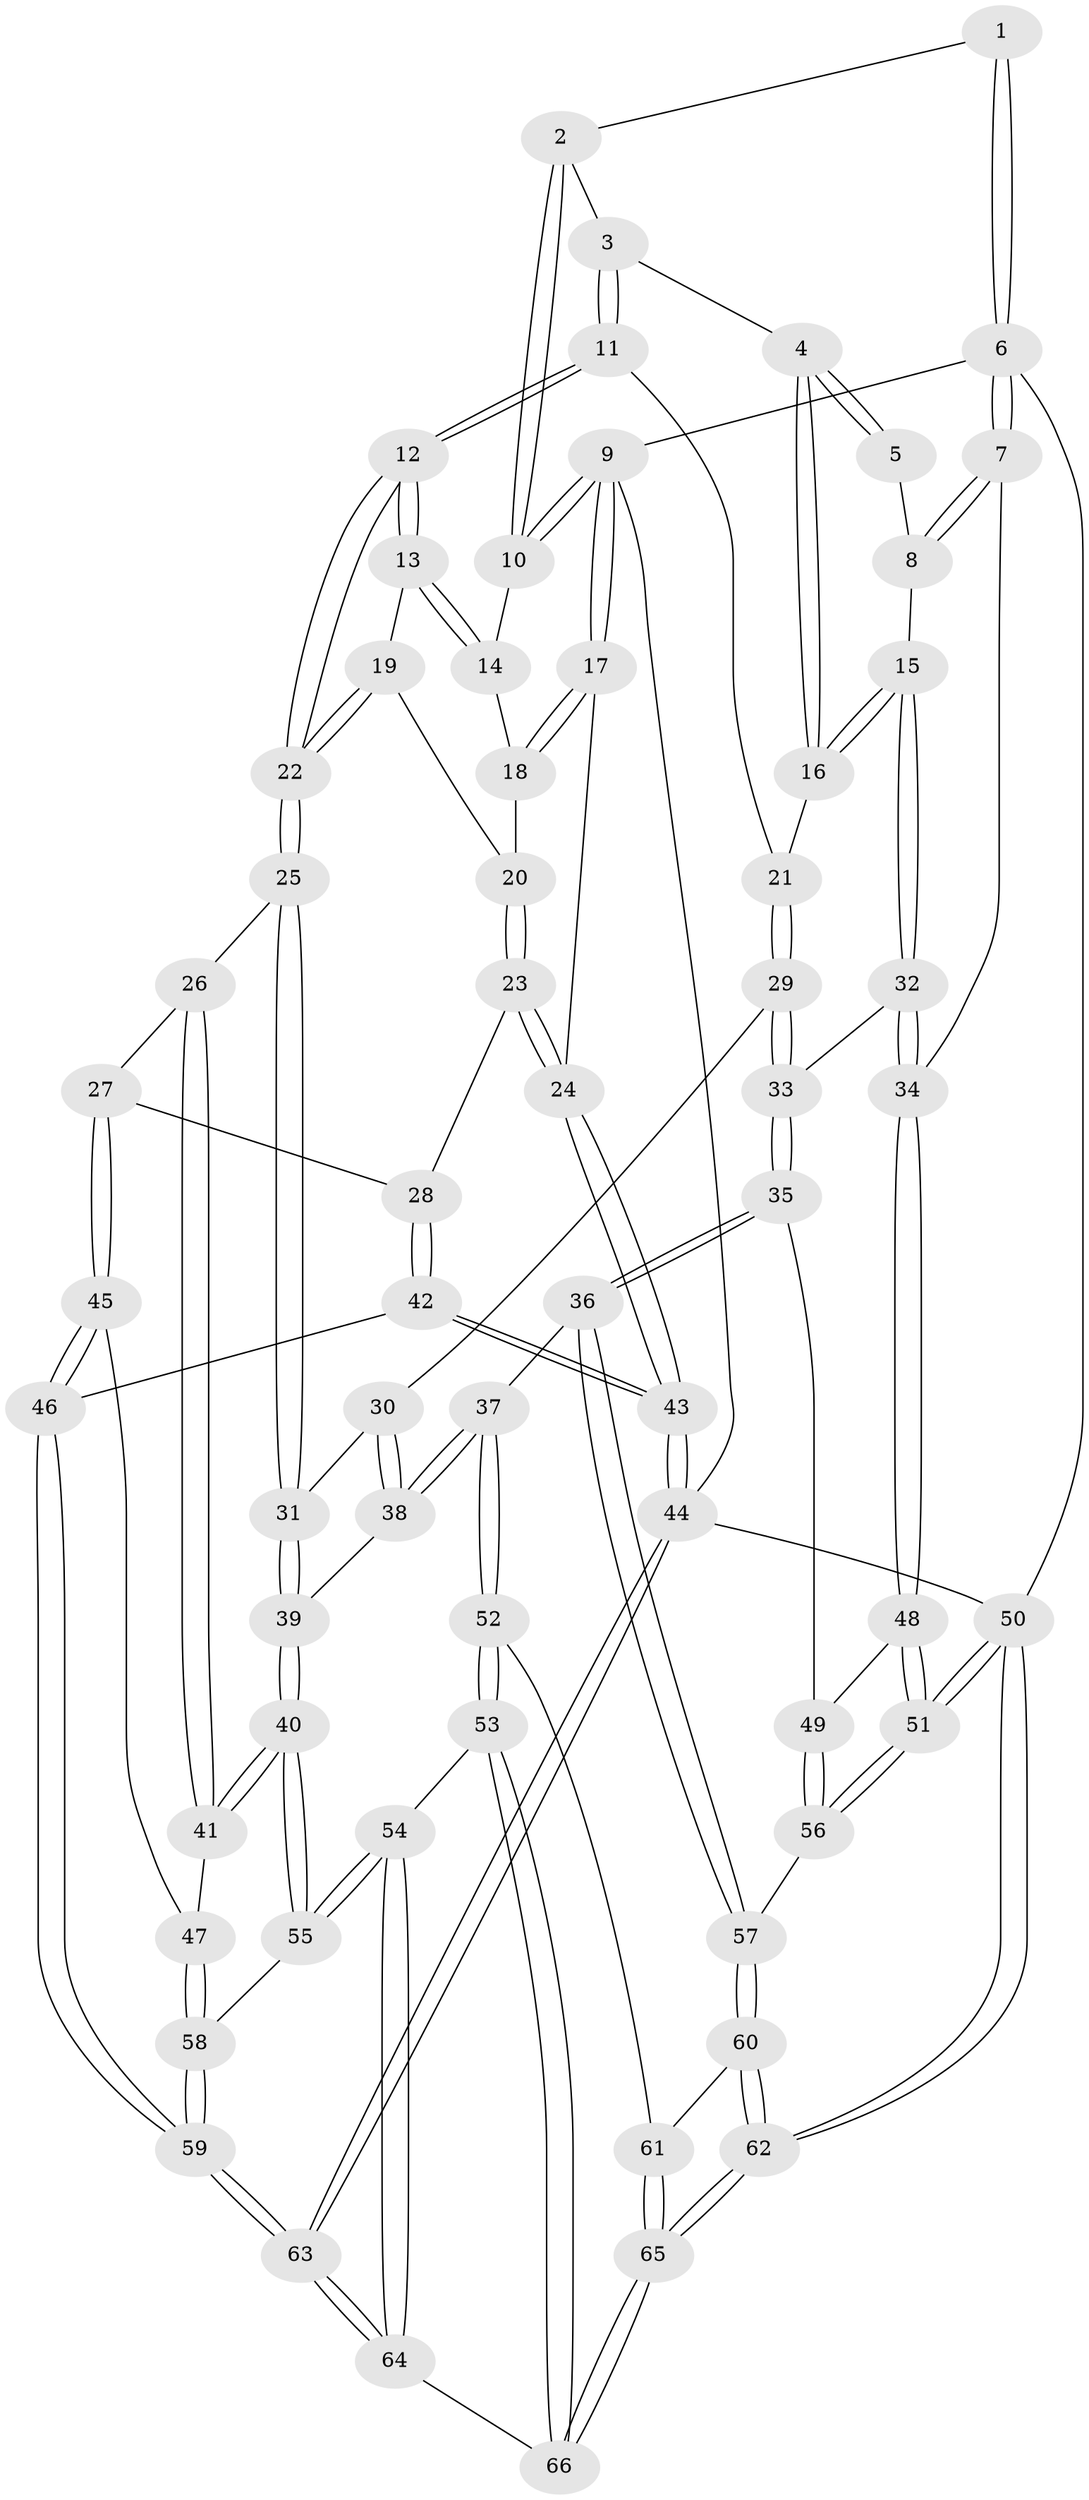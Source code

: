 // Generated by graph-tools (version 1.1) at 2025/38/03/09/25 02:38:36]
// undirected, 66 vertices, 162 edges
graph export_dot {
graph [start="1"]
  node [color=gray90,style=filled];
  1 [pos="+0.9177552088334916+0"];
  2 [pos="+0.6932366616544279+0"];
  3 [pos="+0.6932767342062672+0"];
  4 [pos="+0.7756083401647238+0.18368775822637567"];
  5 [pos="+0.897070493442887+0.0711909081737756"];
  6 [pos="+1+0"];
  7 [pos="+1+0"];
  8 [pos="+0.9390775710567895+0.11153381426763631"];
  9 [pos="+0+0"];
  10 [pos="+0.350084259849213+0"];
  11 [pos="+0.546242412706667+0.2195509831142244"];
  12 [pos="+0.46351656846705447+0.23341361182067652"];
  13 [pos="+0.37794957210898816+0.12732591891475178"];
  14 [pos="+0.34898097680736345+0.07887102600965397"];
  15 [pos="+0.8693768849617313+0.26418076661229084"];
  16 [pos="+0.7755469729619454+0.19438132380463463"];
  17 [pos="+0+0.09101775175001187"];
  18 [pos="+0.1528287445637657+0.180706637259174"];
  19 [pos="+0.23970387972986598+0.2877029530324171"];
  20 [pos="+0.19351282431535455+0.28835304806718365"];
  21 [pos="+0.6375119516710847+0.24423129208784444"];
  22 [pos="+0.41695113143580725+0.37564573686750946"];
  23 [pos="+0.1490136011188722+0.41473994662665326"];
  24 [pos="+0+0.26113636047368377"];
  25 [pos="+0.41509512364076384+0.39698704897439485"];
  26 [pos="+0.40387255354422036+0.40419923091155396"];
  27 [pos="+0.19157016568890556+0.46465143273398224"];
  28 [pos="+0.1697686023051176+0.4466272219172093"];
  29 [pos="+0.6715621854235607+0.4093748849257289"];
  30 [pos="+0.6451229861477182+0.42445545119346656"];
  31 [pos="+0.4585206237718714+0.43603404195872136"];
  32 [pos="+0.9294161047673384+0.336251673837006"];
  33 [pos="+0.8223905015573779+0.47041328472218047"];
  34 [pos="+1+0.3283230891444931"];
  35 [pos="+0.8149366796681705+0.581896063349716"];
  36 [pos="+0.8041003576839165+0.5964350675629454"];
  37 [pos="+0.6591375755058251+0.6468941140241563"];
  38 [pos="+0.6023573218228107+0.6164505544963336"];
  39 [pos="+0.5274322756942621+0.6015283983381879"];
  40 [pos="+0.37653024870470925+0.7357348756051719"];
  41 [pos="+0.3165388133120826+0.6829815933496505"];
  42 [pos="+0+0.6573916809855047"];
  43 [pos="+0+0.6570126063430176"];
  44 [pos="+0+1"];
  45 [pos="+0.1972784852315615+0.6223584420026939"];
  46 [pos="+0.011098866162133838+0.6933362836777393"];
  47 [pos="+0.23882751678776581+0.6520119827429987"];
  48 [pos="+1+0.5306110179973196"];
  49 [pos="+0.8949365764176967+0.6013927460824487"];
  50 [pos="+1+1"];
  51 [pos="+1+0.8082186438460192"];
  52 [pos="+0.6362775723838466+0.8417562592031576"];
  53 [pos="+0.5866663445808892+0.8600010310786986"];
  54 [pos="+0.42922189342379724+0.8782305420714284"];
  55 [pos="+0.387402884293285+0.8035893780203548"];
  56 [pos="+1+0.7432623959217336"];
  57 [pos="+0.8552822937556327+0.7810338576433771"];
  58 [pos="+0.14475703545130836+0.8605522811477576"];
  59 [pos="+0.13400837453640052+0.8669577644073722"];
  60 [pos="+0.8411290111915314+0.8241166901051369"];
  61 [pos="+0.6579648098002626+0.8521783807666498"];
  62 [pos="+1+1"];
  63 [pos="+0.026969239544162478+1"];
  64 [pos="+0.33786732556779286+1"];
  65 [pos="+0.8683166674991777+1"];
  66 [pos="+0.6441940053943036+1"];
  1 -- 2;
  1 -- 6;
  1 -- 6;
  2 -- 3;
  2 -- 10;
  2 -- 10;
  3 -- 4;
  3 -- 11;
  3 -- 11;
  4 -- 5;
  4 -- 5;
  4 -- 16;
  4 -- 16;
  5 -- 8;
  6 -- 7;
  6 -- 7;
  6 -- 9;
  6 -- 50;
  7 -- 8;
  7 -- 8;
  7 -- 34;
  8 -- 15;
  9 -- 10;
  9 -- 10;
  9 -- 17;
  9 -- 17;
  9 -- 44;
  10 -- 14;
  11 -- 12;
  11 -- 12;
  11 -- 21;
  12 -- 13;
  12 -- 13;
  12 -- 22;
  12 -- 22;
  13 -- 14;
  13 -- 14;
  13 -- 19;
  14 -- 18;
  15 -- 16;
  15 -- 16;
  15 -- 32;
  15 -- 32;
  16 -- 21;
  17 -- 18;
  17 -- 18;
  17 -- 24;
  18 -- 20;
  19 -- 20;
  19 -- 22;
  19 -- 22;
  20 -- 23;
  20 -- 23;
  21 -- 29;
  21 -- 29;
  22 -- 25;
  22 -- 25;
  23 -- 24;
  23 -- 24;
  23 -- 28;
  24 -- 43;
  24 -- 43;
  25 -- 26;
  25 -- 31;
  25 -- 31;
  26 -- 27;
  26 -- 41;
  26 -- 41;
  27 -- 28;
  27 -- 45;
  27 -- 45;
  28 -- 42;
  28 -- 42;
  29 -- 30;
  29 -- 33;
  29 -- 33;
  30 -- 31;
  30 -- 38;
  30 -- 38;
  31 -- 39;
  31 -- 39;
  32 -- 33;
  32 -- 34;
  32 -- 34;
  33 -- 35;
  33 -- 35;
  34 -- 48;
  34 -- 48;
  35 -- 36;
  35 -- 36;
  35 -- 49;
  36 -- 37;
  36 -- 57;
  36 -- 57;
  37 -- 38;
  37 -- 38;
  37 -- 52;
  37 -- 52;
  38 -- 39;
  39 -- 40;
  39 -- 40;
  40 -- 41;
  40 -- 41;
  40 -- 55;
  40 -- 55;
  41 -- 47;
  42 -- 43;
  42 -- 43;
  42 -- 46;
  43 -- 44;
  43 -- 44;
  44 -- 63;
  44 -- 63;
  44 -- 50;
  45 -- 46;
  45 -- 46;
  45 -- 47;
  46 -- 59;
  46 -- 59;
  47 -- 58;
  47 -- 58;
  48 -- 49;
  48 -- 51;
  48 -- 51;
  49 -- 56;
  49 -- 56;
  50 -- 51;
  50 -- 51;
  50 -- 62;
  50 -- 62;
  51 -- 56;
  51 -- 56;
  52 -- 53;
  52 -- 53;
  52 -- 61;
  53 -- 54;
  53 -- 66;
  53 -- 66;
  54 -- 55;
  54 -- 55;
  54 -- 64;
  54 -- 64;
  55 -- 58;
  56 -- 57;
  57 -- 60;
  57 -- 60;
  58 -- 59;
  58 -- 59;
  59 -- 63;
  59 -- 63;
  60 -- 61;
  60 -- 62;
  60 -- 62;
  61 -- 65;
  61 -- 65;
  62 -- 65;
  62 -- 65;
  63 -- 64;
  63 -- 64;
  64 -- 66;
  65 -- 66;
  65 -- 66;
}
